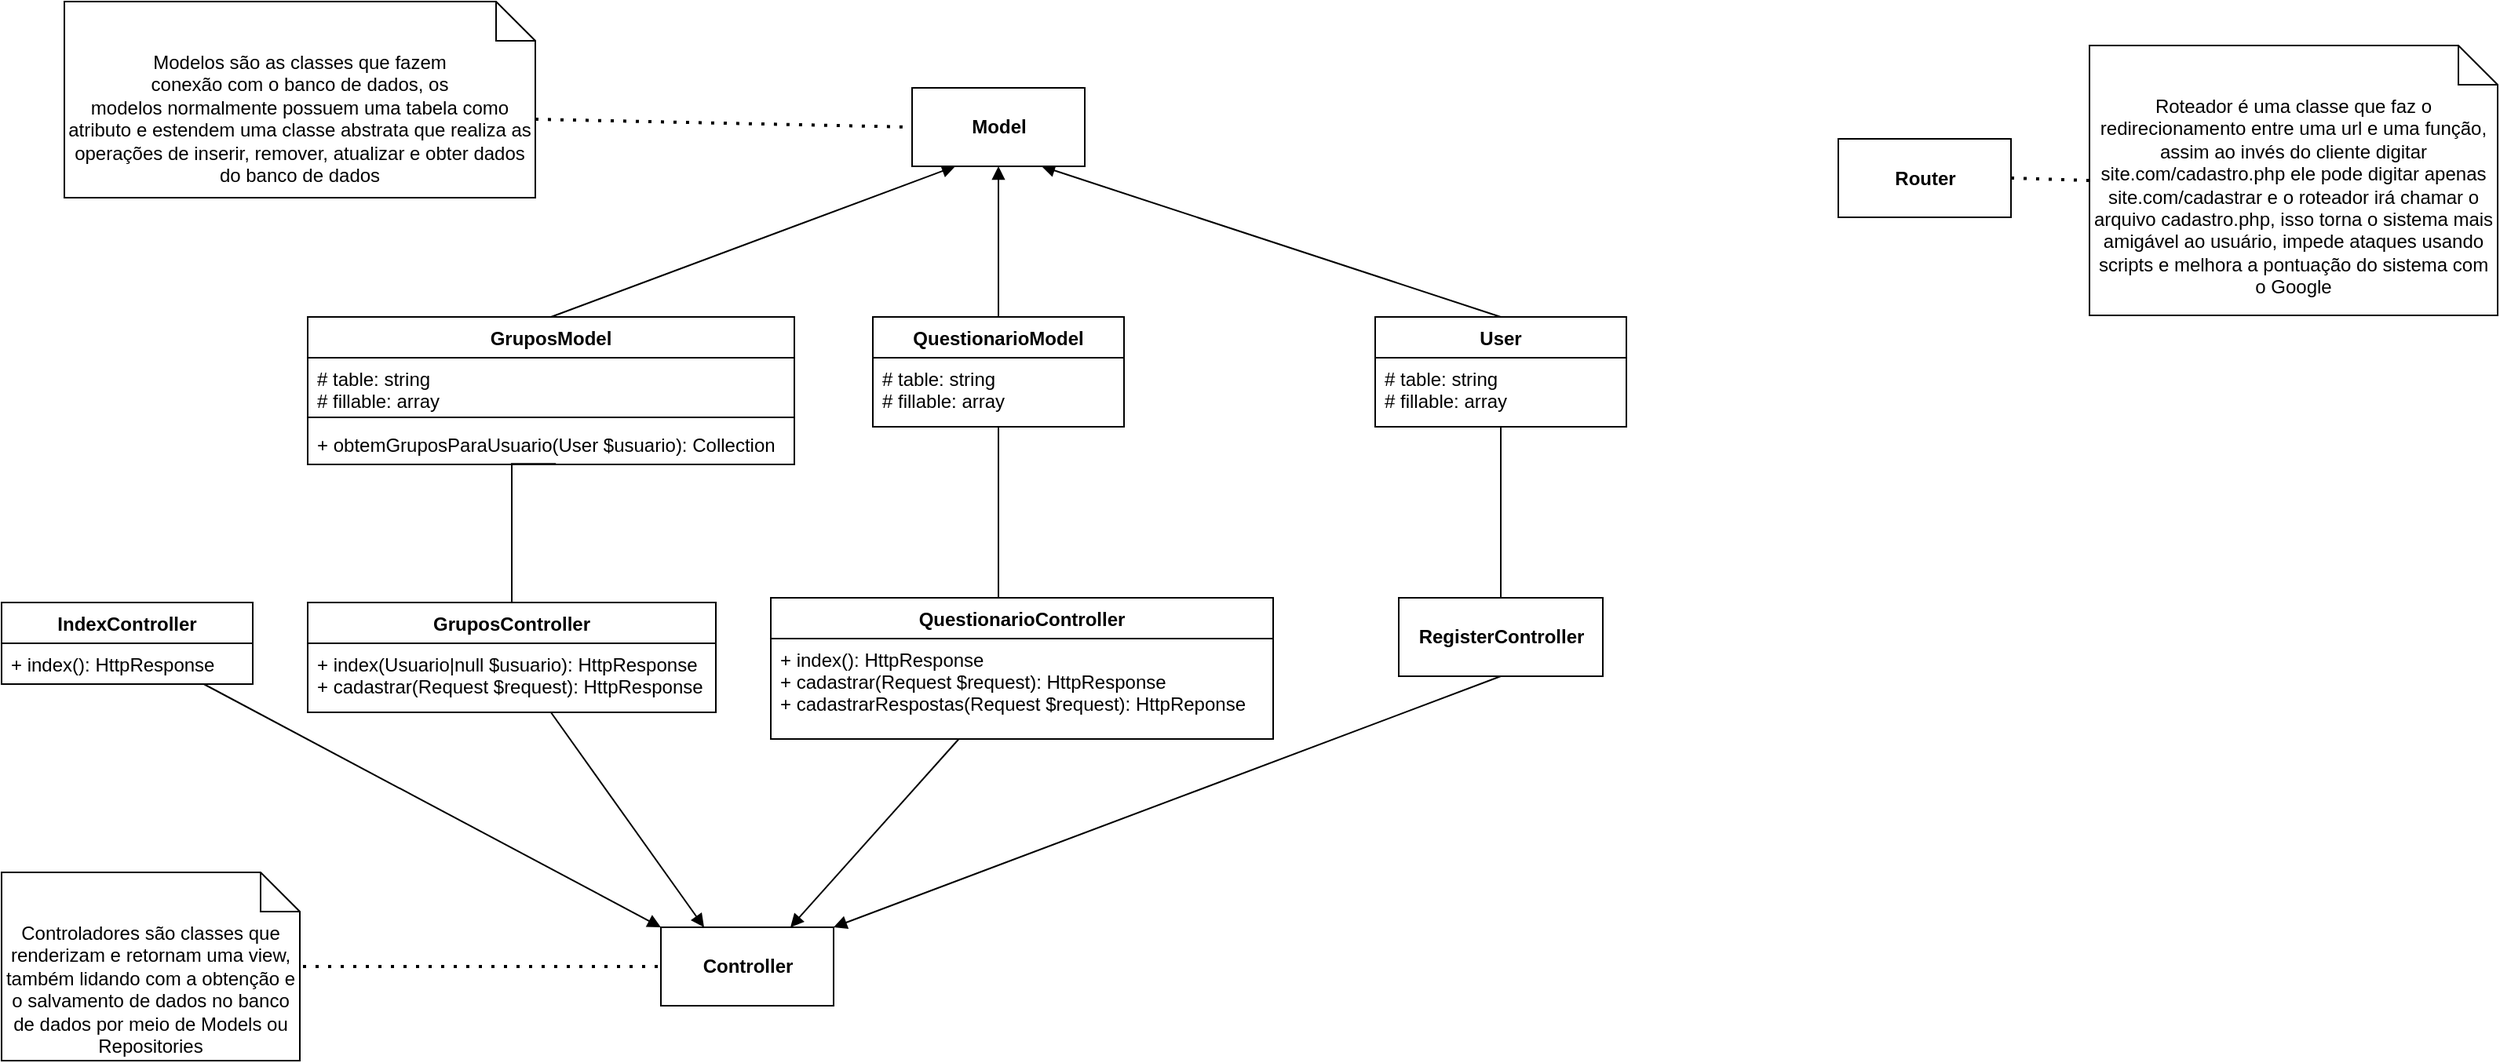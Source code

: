 <mxfile version="15.4.0" type="device"><diagram id="AtznXmaVAQkNEbKWmoS8" name="Página-1"><mxGraphModel dx="2997" dy="2417" grid="1" gridSize="10" guides="1" tooltips="1" connect="1" arrows="1" fold="1" page="1" pageScale="1" pageWidth="827" pageHeight="1169" math="0" shadow="0"><root><mxCell id="0"/><mxCell id="1" parent="0"/><mxCell id="llzI9REoWxfGJaRleYja-14" style="rounded=0;orthogonalLoop=1;jettySize=auto;html=1;exitX=0.5;exitY=0;exitDx=0;exitDy=0;entryX=0.25;entryY=1;entryDx=0;entryDy=0;endArrow=block;endFill=1;startArrow=none;startFill=0;" parent="1" source="eUh0fk9WpUcuAAmM2z-j-5" target="sop4DFbQc2MSbeX4ypm9-6" edge="1"><mxGeometry relative="1" as="geometry"><mxPoint x="277.5" y="100" as="targetPoint"/><mxPoint x="160" y="181" as="sourcePoint"/></mxGeometry></mxCell><mxCell id="KbaylGvpEEM9X5UKFjrA-10" style="edgeStyle=orthogonalEdgeStyle;rounded=0;orthogonalLoop=1;jettySize=auto;html=1;entryX=0.5;entryY=0;entryDx=0;entryDy=0;startArrow=none;startFill=0;endArrow=none;endFill=0;exitX=0.51;exitY=0.984;exitDx=0;exitDy=0;exitPerimeter=0;" parent="1" source="eUh0fk9WpUcuAAmM2z-j-8" target="sop4DFbQc2MSbeX4ypm9-12" edge="1"><mxGeometry relative="1" as="geometry"><Array as="points"><mxPoint x="145" y="275"/></Array><mxPoint x="145.059" y="251" as="sourcePoint"/></mxGeometry></mxCell><mxCell id="llzI9REoWxfGJaRleYja-17" style="rounded=0;orthogonalLoop=1;jettySize=auto;html=1;exitX=0.5;exitY=0;exitDx=0;exitDy=0;entryX=0.75;entryY=1;entryDx=0;entryDy=0;endArrow=block;endFill=1;" parent="1" source="llzI9REoWxfGJaRleYja-15" target="sop4DFbQc2MSbeX4ypm9-6" edge="1"><mxGeometry relative="1" as="geometry"><mxPoint x="305" y="100" as="targetPoint"/></mxGeometry></mxCell><mxCell id="KbaylGvpEEM9X5UKFjrA-11" style="edgeStyle=orthogonalEdgeStyle;rounded=0;orthogonalLoop=1;jettySize=auto;html=1;startArrow=none;startFill=0;endArrow=none;endFill=0;entryX=0.5;entryY=0;entryDx=0;entryDy=0;" parent="1" source="llzI9REoWxfGJaRleYja-15" target="KbaylGvpEEM9X5UKFjrA-17" edge="1"><mxGeometry relative="1" as="geometry"><mxPoint x="800" y="320" as="targetPoint"/><Array as="points"/></mxGeometry></mxCell><mxCell id="llzI9REoWxfGJaRleYja-15" value="User" style="swimlane;fontStyle=1;align=center;verticalAlign=top;childLayout=stackLayout;horizontal=1;startSize=26;horizontalStack=0;resizeParent=1;resizeParentMax=0;resizeLast=0;collapsible=1;marginBottom=0;" parent="1" vertex="1"><mxGeometry x="695" y="181" width="160" height="70" as="geometry"/></mxCell><mxCell id="llzI9REoWxfGJaRleYja-16" value="# table: string&#10;# fillable: array" style="text;strokeColor=none;fillColor=none;align=left;verticalAlign=top;spacingLeft=4;spacingRight=4;overflow=hidden;rotatable=0;points=[[0,0.5],[1,0.5]];portConstraint=eastwest;" parent="llzI9REoWxfGJaRleYja-15" vertex="1"><mxGeometry y="26" width="160" height="44" as="geometry"/></mxCell><mxCell id="llzI9REoWxfGJaRleYja-26" style="edgeStyle=none;rounded=0;orthogonalLoop=1;jettySize=auto;html=1;exitX=0.5;exitY=0;exitDx=0;exitDy=0;endArrow=block;endFill=1;startArrow=none;startFill=0;entryX=0.5;entryY=1;entryDx=0;entryDy=0;" parent="1" source="llzI9REoWxfGJaRleYja-22" target="sop4DFbQc2MSbeX4ypm9-6" edge="1"><mxGeometry relative="1" as="geometry"><mxPoint x="305" y="110" as="targetPoint"/></mxGeometry></mxCell><mxCell id="llzI9REoWxfGJaRleYja-22" value="QuestionarioModel" style="swimlane;fontStyle=1;align=center;verticalAlign=top;childLayout=stackLayout;horizontal=1;startSize=26;horizontalStack=0;resizeParent=1;resizeParentMax=0;resizeLast=0;collapsible=1;marginBottom=0;" parent="1" vertex="1"><mxGeometry x="375" y="181" width="160" height="70" as="geometry"/></mxCell><mxCell id="llzI9REoWxfGJaRleYja-23" value="# table: string&#10;# fillable: array" style="text;strokeColor=none;fillColor=none;align=left;verticalAlign=top;spacingLeft=4;spacingRight=4;overflow=hidden;rotatable=0;points=[[0,0.5],[1,0.5]];portConstraint=eastwest;" parent="llzI9REoWxfGJaRleYja-22" vertex="1"><mxGeometry y="26" width="160" height="44" as="geometry"/></mxCell><mxCell id="llzI9REoWxfGJaRleYja-54" value="" style="endArrow=none;dashed=1;html=1;dashPattern=1 3;strokeWidth=2;exitX=0;exitY=0;exitDx=300;exitDy=75;strokeColor=#000000;exitPerimeter=0;entryX=0;entryY=0.5;entryDx=0;entryDy=0;" parent="1" source="sop4DFbQc2MSbeX4ypm9-4" target="sop4DFbQc2MSbeX4ypm9-6" edge="1"><mxGeometry width="50" height="50" relative="1" as="geometry"><mxPoint x="70" y="61" as="sourcePoint"/><mxPoint x="250" y="83" as="targetPoint"/></mxGeometry></mxCell><mxCell id="llzI9REoWxfGJaRleYja-60" value="" style="endArrow=none;dashed=1;html=1;dashPattern=1 3;strokeWidth=2;exitX=1;exitY=0.5;exitDx=0;exitDy=0;entryX=0;entryY=0.5;entryDx=0;entryDy=0;strokeColor=#000000;entryPerimeter=0;" parent="1" source="sop4DFbQc2MSbeX4ypm9-7" target="KbaylGvpEEM9X5UKFjrA-7" edge="1"><mxGeometry width="50" height="50" relative="1" as="geometry"><mxPoint x="30" y="314" as="sourcePoint"/><mxPoint x="520" y="295" as="targetPoint"/></mxGeometry></mxCell><mxCell id="sop4DFbQc2MSbeX4ypm9-4" value="Modelos são as classes que fazem&lt;br&gt;conexão com o banco de dados, os&lt;br&gt;modelos normalmente possuem uma tabela como atributo e estendem uma classe abstrata que realiza as operações de inserir, remover, atualizar e obter dados do banco de dados" style="shape=note2;boundedLbl=1;whiteSpace=wrap;html=1;size=25;verticalAlign=top;align=center;" parent="1" vertex="1"><mxGeometry x="-140" y="-20" width="300" height="125" as="geometry"/></mxCell><mxCell id="sop4DFbQc2MSbeX4ypm9-6" value="&lt;b&gt;Model&lt;/b&gt;" style="html=1;" parent="1" vertex="1"><mxGeometry x="400" y="35" width="110" height="50" as="geometry"/></mxCell><mxCell id="sop4DFbQc2MSbeX4ypm9-7" value="&lt;b&gt;Controller&lt;/b&gt;" style="html=1;" parent="1" vertex="1"><mxGeometry x="240" y="570" width="110" height="50" as="geometry"/></mxCell><mxCell id="sop4DFbQc2MSbeX4ypm9-24" style="edgeStyle=none;rounded=0;orthogonalLoop=1;jettySize=auto;html=1;entryX=0;entryY=0;entryDx=0;entryDy=0;strokeColor=#000000;endArrow=block;endFill=1;startArrow=none;startFill=0;" parent="1" source="sop4DFbQc2MSbeX4ypm9-8" target="sop4DFbQc2MSbeX4ypm9-7" edge="1"><mxGeometry relative="1" as="geometry"/></mxCell><mxCell id="sop4DFbQc2MSbeX4ypm9-8" value="IndexController" style="swimlane;fontStyle=1;align=center;verticalAlign=top;childLayout=stackLayout;horizontal=1;startSize=26;horizontalStack=0;resizeParent=1;resizeParentMax=0;resizeLast=0;collapsible=1;marginBottom=0;" parent="1" vertex="1"><mxGeometry x="-180" y="363" width="160" height="52" as="geometry"/></mxCell><mxCell id="sop4DFbQc2MSbeX4ypm9-11" value="+ index(): HttpResponse" style="text;strokeColor=none;fillColor=none;align=left;verticalAlign=top;spacingLeft=4;spacingRight=4;overflow=hidden;rotatable=0;points=[[0,0.5],[1,0.5]];portConstraint=eastwest;" parent="sop4DFbQc2MSbeX4ypm9-8" vertex="1"><mxGeometry y="26" width="160" height="26" as="geometry"/></mxCell><mxCell id="sop4DFbQc2MSbeX4ypm9-25" style="edgeStyle=none;rounded=0;orthogonalLoop=1;jettySize=auto;html=1;entryX=0.25;entryY=0;entryDx=0;entryDy=0;strokeColor=#000000;endArrow=block;endFill=1;startArrow=none;startFill=0;" parent="1" source="sop4DFbQc2MSbeX4ypm9-12" target="sop4DFbQc2MSbeX4ypm9-7" edge="1"><mxGeometry relative="1" as="geometry"/></mxCell><mxCell id="sop4DFbQc2MSbeX4ypm9-12" value="GruposController" style="swimlane;fontStyle=1;align=center;verticalAlign=top;childLayout=stackLayout;horizontal=1;startSize=26;horizontalStack=0;resizeParent=1;resizeParentMax=0;resizeLast=0;collapsible=1;marginBottom=0;" parent="1" vertex="1"><mxGeometry x="15" y="363" width="260" height="70" as="geometry"/></mxCell><mxCell id="sop4DFbQc2MSbeX4ypm9-15" value="+ index(Usuario|null $usuario): HttpResponse&#10;+ cadastrar(Request $request): HttpResponse" style="text;strokeColor=none;fillColor=none;align=left;verticalAlign=top;spacingLeft=4;spacingRight=4;overflow=hidden;rotatable=0;points=[[0,0.5],[1,0.5]];portConstraint=eastwest;" parent="sop4DFbQc2MSbeX4ypm9-12" vertex="1"><mxGeometry y="26" width="260" height="44" as="geometry"/></mxCell><mxCell id="sop4DFbQc2MSbeX4ypm9-27" style="edgeStyle=none;rounded=0;orthogonalLoop=1;jettySize=auto;html=1;entryX=0.75;entryY=0;entryDx=0;entryDy=0;strokeColor=#000000;endArrow=block;endFill=1;startArrow=none;startFill=0;" parent="1" source="sop4DFbQc2MSbeX4ypm9-19" target="sop4DFbQc2MSbeX4ypm9-7" edge="1"><mxGeometry relative="1" as="geometry"/></mxCell><mxCell id="sop4DFbQc2MSbeX4ypm9-19" value="QuestionarioController" style="swimlane;fontStyle=1;align=center;verticalAlign=top;childLayout=stackLayout;horizontal=1;startSize=26;horizontalStack=0;resizeParent=1;resizeParentMax=0;resizeLast=0;collapsible=1;marginBottom=0;" parent="1" vertex="1"><mxGeometry x="310" y="360" width="320" height="90" as="geometry"/></mxCell><mxCell id="sop4DFbQc2MSbeX4ypm9-20" value="+ index(): HttpResponse&#10;+ cadastrar(Request $request): HttpResponse&#10;+ cadastrarRespostas(Request $request): HttpReponse" style="text;strokeColor=none;fillColor=none;align=left;verticalAlign=top;spacingLeft=4;spacingRight=4;overflow=hidden;rotatable=0;points=[[0,0.5],[1,0.5]];portConstraint=eastwest;" parent="sop4DFbQc2MSbeX4ypm9-19" vertex="1"><mxGeometry y="26" width="320" height="64" as="geometry"/></mxCell><mxCell id="sop4DFbQc2MSbeX4ypm9-26" style="edgeStyle=none;rounded=0;orthogonalLoop=1;jettySize=auto;html=1;entryX=1;entryY=0;entryDx=0;entryDy=0;strokeColor=#000000;endArrow=block;endFill=1;startArrow=none;startFill=0;exitX=0.5;exitY=1;exitDx=0;exitDy=0;" parent="1" source="KbaylGvpEEM9X5UKFjrA-17" target="sop4DFbQc2MSbeX4ypm9-7" edge="1"><mxGeometry relative="1" as="geometry"><mxPoint x="771" y="446.988" as="sourcePoint"/></mxGeometry></mxCell><mxCell id="KbaylGvpEEM9X5UKFjrA-1" value="Router" style="html=1;fontStyle=1" parent="1" vertex="1"><mxGeometry x="990" y="67.5" width="110" height="50" as="geometry"/></mxCell><mxCell id="KbaylGvpEEM9X5UKFjrA-2" value="Roteador é uma classe que faz o redirecionamento entre uma url e uma função, assim ao invés do cliente digitar site.com/cadastro.php ele pode digitar apenas site.com/cadastrar e o roteador irá chamar o arquivo cadastro.php, isso torna o sistema mais amigável ao usuário, impede ataques usando scripts e melhora a pontuação do sistema com o Google" style="shape=note2;boundedLbl=1;whiteSpace=wrap;html=1;size=25;verticalAlign=top;align=center;" parent="1" vertex="1"><mxGeometry x="1150" y="8" width="260" height="172" as="geometry"/></mxCell><mxCell id="KbaylGvpEEM9X5UKFjrA-3" value="" style="endArrow=none;dashed=1;html=1;dashPattern=1 3;strokeWidth=2;exitX=1;exitY=0.5;exitDx=0;exitDy=0;strokeColor=#000000;entryX=0;entryY=0.5;entryDx=0;entryDy=0;entryPerimeter=0;" parent="1" source="KbaylGvpEEM9X5UKFjrA-1" target="KbaylGvpEEM9X5UKFjrA-2" edge="1"><mxGeometry width="50" height="50" relative="1" as="geometry"><mxPoint x="620" y="660.5" as="sourcePoint"/><mxPoint x="790" y="615.5" as="targetPoint"/></mxGeometry></mxCell><mxCell id="KbaylGvpEEM9X5UKFjrA-7" value="Controladores são classes que&lt;br&gt;renderizam e retornam uma view, também lidando com a obtenção e o salvamento de dados no banco de dados por meio de Models ou Repositories" style="shape=note2;boundedLbl=1;whiteSpace=wrap;html=1;size=25;verticalAlign=top;align=center;" parent="1" vertex="1"><mxGeometry x="-180" y="535" width="190" height="120" as="geometry"/></mxCell><mxCell id="KbaylGvpEEM9X5UKFjrA-8" style="edgeStyle=orthogonalEdgeStyle;rounded=0;orthogonalLoop=1;jettySize=auto;html=1;entryX=0.5;entryY=0;entryDx=0;entryDy=0;startArrow=none;startFill=0;endArrow=none;endFill=0;exitX=0.5;exitY=0.991;exitDx=0;exitDy=0;exitPerimeter=0;" parent="1" source="llzI9REoWxfGJaRleYja-23" target="sop4DFbQc2MSbeX4ypm9-19" edge="1"><mxGeometry relative="1" as="geometry"><mxPoint x="490" y="254" as="sourcePoint"/><Array as="points"><mxPoint x="455" y="270"/><mxPoint x="455" y="270"/></Array></mxGeometry></mxCell><mxCell id="KbaylGvpEEM9X5UKFjrA-17" value="&lt;b&gt;RegisterController&lt;/b&gt;" style="html=1;" parent="1" vertex="1"><mxGeometry x="710" y="360" width="130" height="50" as="geometry"/></mxCell><mxCell id="eUh0fk9WpUcuAAmM2z-j-5" value="GruposModel" style="swimlane;fontStyle=1;align=center;verticalAlign=top;childLayout=stackLayout;horizontal=1;startSize=26;horizontalStack=0;resizeParent=1;resizeParentMax=0;resizeLast=0;collapsible=1;marginBottom=0;" vertex="1" parent="1"><mxGeometry x="15" y="181" width="310" height="94" as="geometry"/></mxCell><mxCell id="eUh0fk9WpUcuAAmM2z-j-6" value="# table: string&#10;# fillable: array" style="text;strokeColor=none;fillColor=none;align=left;verticalAlign=top;spacingLeft=4;spacingRight=4;overflow=hidden;rotatable=0;points=[[0,0.5],[1,0.5]];portConstraint=eastwest;" vertex="1" parent="eUh0fk9WpUcuAAmM2z-j-5"><mxGeometry y="26" width="310" height="34" as="geometry"/></mxCell><mxCell id="eUh0fk9WpUcuAAmM2z-j-7" value="" style="line;strokeWidth=1;fillColor=none;align=left;verticalAlign=middle;spacingTop=-1;spacingLeft=3;spacingRight=3;rotatable=0;labelPosition=right;points=[];portConstraint=eastwest;" vertex="1" parent="eUh0fk9WpUcuAAmM2z-j-5"><mxGeometry y="60" width="310" height="8" as="geometry"/></mxCell><mxCell id="eUh0fk9WpUcuAAmM2z-j-8" value="+ obtemGruposParaUsuario(User $usuario): Collection" style="text;strokeColor=none;fillColor=none;align=left;verticalAlign=top;spacingLeft=4;spacingRight=4;overflow=hidden;rotatable=0;points=[[0,0.5],[1,0.5]];portConstraint=eastwest;" vertex="1" parent="eUh0fk9WpUcuAAmM2z-j-5"><mxGeometry y="68" width="310" height="26" as="geometry"/></mxCell></root></mxGraphModel></diagram></mxfile>